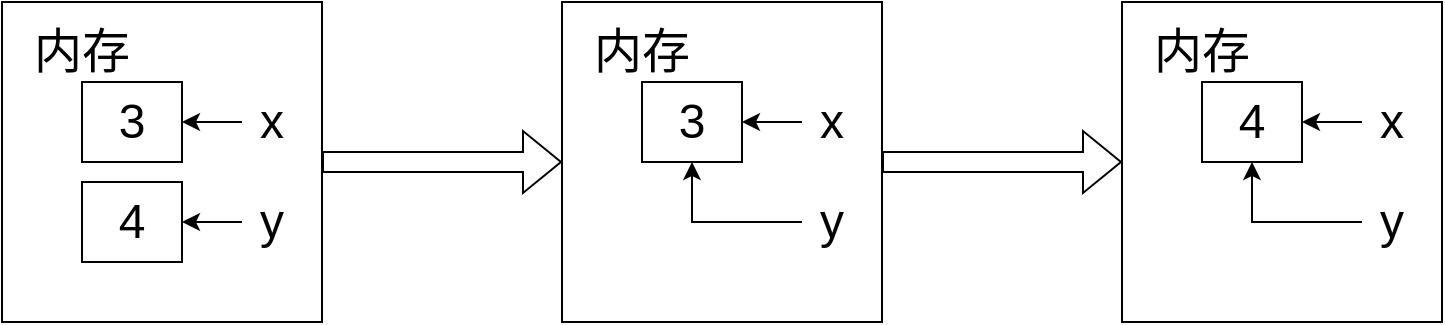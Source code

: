 <mxfile version="22.0.3" type="device">
  <diagram name="第 1 页" id="MJvgGwpGCOVVxtY8QCZp">
    <mxGraphModel dx="1466" dy="940" grid="1" gridSize="10" guides="1" tooltips="1" connect="1" arrows="1" fold="1" page="1" pageScale="1" pageWidth="827" pageHeight="1169" math="0" shadow="0">
      <root>
        <mxCell id="0" />
        <mxCell id="1" parent="0" />
        <mxCell id="xGFCBze4XClIVpRs8w4N-23" style="edgeStyle=orthogonalEdgeStyle;rounded=0;orthogonalLoop=1;jettySize=auto;html=1;entryX=0;entryY=0.5;entryDx=0;entryDy=0;shape=flexArrow;" edge="1" parent="1" source="xGFCBze4XClIVpRs8w4N-1" target="xGFCBze4XClIVpRs8w4N-15">
          <mxGeometry relative="1" as="geometry" />
        </mxCell>
        <mxCell id="xGFCBze4XClIVpRs8w4N-1" value="" style="rounded=0;whiteSpace=wrap;html=1;" vertex="1" parent="1">
          <mxGeometry width="160" height="160" as="geometry" />
        </mxCell>
        <mxCell id="xGFCBze4XClIVpRs8w4N-2" value="&lt;font style=&quot;font-size: 24px;&quot;&gt;内存&lt;/font&gt;" style="text;html=1;strokeColor=none;fillColor=none;align=center;verticalAlign=middle;whiteSpace=wrap;rounded=0;" vertex="1" parent="1">
          <mxGeometry x="10" y="10" width="60" height="30" as="geometry" />
        </mxCell>
        <mxCell id="xGFCBze4XClIVpRs8w4N-3" value="&lt;font style=&quot;font-size: 24px;&quot;&gt;3&lt;/font&gt;" style="rounded=0;whiteSpace=wrap;html=1;" vertex="1" parent="1">
          <mxGeometry x="40" y="40" width="50" height="40" as="geometry" />
        </mxCell>
        <mxCell id="xGFCBze4XClIVpRs8w4N-6" style="edgeStyle=orthogonalEdgeStyle;rounded=0;orthogonalLoop=1;jettySize=auto;html=1;fillColor=default;entryX=1;entryY=0.5;entryDx=0;entryDy=0;" edge="1" parent="1" source="xGFCBze4XClIVpRs8w4N-4" target="xGFCBze4XClIVpRs8w4N-3">
          <mxGeometry relative="1" as="geometry">
            <mxPoint x="110" y="70" as="targetPoint" />
          </mxGeometry>
        </mxCell>
        <mxCell id="xGFCBze4XClIVpRs8w4N-4" value="&lt;font style=&quot;font-size: 24px;&quot;&gt;x&lt;/font&gt;" style="text;html=1;strokeColor=none;fillColor=none;align=center;verticalAlign=middle;whiteSpace=wrap;rounded=0;" vertex="1" parent="1">
          <mxGeometry x="120" y="50" width="30" height="20" as="geometry" />
        </mxCell>
        <mxCell id="xGFCBze4XClIVpRs8w4N-11" value="&lt;font style=&quot;font-size: 24px;&quot;&gt;4&lt;/font&gt;" style="rounded=0;whiteSpace=wrap;html=1;" vertex="1" parent="1">
          <mxGeometry x="40" y="90" width="50" height="40" as="geometry" />
        </mxCell>
        <mxCell id="xGFCBze4XClIVpRs8w4N-12" style="edgeStyle=orthogonalEdgeStyle;rounded=0;orthogonalLoop=1;jettySize=auto;html=1;fillColor=default;entryX=1;entryY=0.5;entryDx=0;entryDy=0;" edge="1" parent="1" source="xGFCBze4XClIVpRs8w4N-13" target="xGFCBze4XClIVpRs8w4N-11">
          <mxGeometry relative="1" as="geometry">
            <mxPoint x="110" y="120" as="targetPoint" />
          </mxGeometry>
        </mxCell>
        <mxCell id="xGFCBze4XClIVpRs8w4N-13" value="&lt;font style=&quot;font-size: 24px;&quot;&gt;y&lt;/font&gt;" style="text;html=1;strokeColor=none;fillColor=none;align=center;verticalAlign=middle;whiteSpace=wrap;rounded=0;" vertex="1" parent="1">
          <mxGeometry x="120" y="100" width="30" height="20" as="geometry" />
        </mxCell>
        <mxCell id="xGFCBze4XClIVpRs8w4N-31" style="edgeStyle=orthogonalEdgeStyle;rounded=0;orthogonalLoop=1;jettySize=auto;html=1;entryX=0;entryY=0.5;entryDx=0;entryDy=0;shape=flexArrow;" edge="1" parent="1" source="xGFCBze4XClIVpRs8w4N-15" target="xGFCBze4XClIVpRs8w4N-24">
          <mxGeometry relative="1" as="geometry" />
        </mxCell>
        <mxCell id="xGFCBze4XClIVpRs8w4N-15" value="" style="rounded=0;whiteSpace=wrap;html=1;" vertex="1" parent="1">
          <mxGeometry x="280" width="160" height="160" as="geometry" />
        </mxCell>
        <mxCell id="xGFCBze4XClIVpRs8w4N-16" value="&lt;font style=&quot;font-size: 24px;&quot;&gt;内存&lt;/font&gt;" style="text;html=1;strokeColor=none;fillColor=none;align=center;verticalAlign=middle;whiteSpace=wrap;rounded=0;" vertex="1" parent="1">
          <mxGeometry x="290" y="10" width="60" height="30" as="geometry" />
        </mxCell>
        <mxCell id="xGFCBze4XClIVpRs8w4N-17" value="&lt;font style=&quot;font-size: 24px;&quot;&gt;3&lt;/font&gt;" style="rounded=0;whiteSpace=wrap;html=1;" vertex="1" parent="1">
          <mxGeometry x="320" y="40" width="50" height="40" as="geometry" />
        </mxCell>
        <mxCell id="xGFCBze4XClIVpRs8w4N-18" style="edgeStyle=orthogonalEdgeStyle;rounded=0;orthogonalLoop=1;jettySize=auto;html=1;fillColor=default;entryX=1;entryY=0.5;entryDx=0;entryDy=0;" edge="1" parent="1" source="xGFCBze4XClIVpRs8w4N-19" target="xGFCBze4XClIVpRs8w4N-17">
          <mxGeometry relative="1" as="geometry">
            <mxPoint x="390" y="70" as="targetPoint" />
          </mxGeometry>
        </mxCell>
        <mxCell id="xGFCBze4XClIVpRs8w4N-19" value="&lt;font style=&quot;font-size: 24px;&quot;&gt;x&lt;/font&gt;" style="text;html=1;strokeColor=none;fillColor=none;align=center;verticalAlign=middle;whiteSpace=wrap;rounded=0;" vertex="1" parent="1">
          <mxGeometry x="400" y="50" width="30" height="20" as="geometry" />
        </mxCell>
        <mxCell id="xGFCBze4XClIVpRs8w4N-21" style="edgeStyle=orthogonalEdgeStyle;rounded=0;orthogonalLoop=1;jettySize=auto;html=1;fillColor=default;entryX=0.5;entryY=1;entryDx=0;entryDy=0;" edge="1" parent="1" source="xGFCBze4XClIVpRs8w4N-22" target="xGFCBze4XClIVpRs8w4N-17">
          <mxGeometry relative="1" as="geometry">
            <mxPoint x="370" y="110" as="targetPoint" />
          </mxGeometry>
        </mxCell>
        <mxCell id="xGFCBze4XClIVpRs8w4N-22" value="&lt;font style=&quot;font-size: 24px;&quot;&gt;y&lt;/font&gt;" style="text;html=1;strokeColor=none;fillColor=none;align=center;verticalAlign=middle;whiteSpace=wrap;rounded=0;" vertex="1" parent="1">
          <mxGeometry x="400" y="100" width="30" height="20" as="geometry" />
        </mxCell>
        <mxCell id="xGFCBze4XClIVpRs8w4N-24" value="" style="rounded=0;whiteSpace=wrap;html=1;" vertex="1" parent="1">
          <mxGeometry x="560" width="160" height="160" as="geometry" />
        </mxCell>
        <mxCell id="xGFCBze4XClIVpRs8w4N-25" value="&lt;font style=&quot;font-size: 24px;&quot;&gt;内存&lt;/font&gt;" style="text;html=1;strokeColor=none;fillColor=none;align=center;verticalAlign=middle;whiteSpace=wrap;rounded=0;" vertex="1" parent="1">
          <mxGeometry x="570" y="10" width="60" height="30" as="geometry" />
        </mxCell>
        <mxCell id="xGFCBze4XClIVpRs8w4N-26" value="&lt;font style=&quot;font-size: 24px;&quot;&gt;4&lt;/font&gt;" style="rounded=0;whiteSpace=wrap;html=1;" vertex="1" parent="1">
          <mxGeometry x="600" y="40" width="50" height="40" as="geometry" />
        </mxCell>
        <mxCell id="xGFCBze4XClIVpRs8w4N-27" style="edgeStyle=orthogonalEdgeStyle;rounded=0;orthogonalLoop=1;jettySize=auto;html=1;fillColor=default;entryX=1;entryY=0.5;entryDx=0;entryDy=0;" edge="1" parent="1" source="xGFCBze4XClIVpRs8w4N-28" target="xGFCBze4XClIVpRs8w4N-26">
          <mxGeometry relative="1" as="geometry">
            <mxPoint x="670" y="70" as="targetPoint" />
          </mxGeometry>
        </mxCell>
        <mxCell id="xGFCBze4XClIVpRs8w4N-28" value="&lt;font style=&quot;font-size: 24px;&quot;&gt;x&lt;/font&gt;" style="text;html=1;strokeColor=none;fillColor=none;align=center;verticalAlign=middle;whiteSpace=wrap;rounded=0;" vertex="1" parent="1">
          <mxGeometry x="680" y="50" width="30" height="20" as="geometry" />
        </mxCell>
        <mxCell id="xGFCBze4XClIVpRs8w4N-29" style="edgeStyle=orthogonalEdgeStyle;rounded=0;orthogonalLoop=1;jettySize=auto;html=1;fillColor=default;entryX=0.5;entryY=1;entryDx=0;entryDy=0;" edge="1" parent="1" source="xGFCBze4XClIVpRs8w4N-30" target="xGFCBze4XClIVpRs8w4N-26">
          <mxGeometry relative="1" as="geometry">
            <mxPoint x="650" y="110" as="targetPoint" />
          </mxGeometry>
        </mxCell>
        <mxCell id="xGFCBze4XClIVpRs8w4N-30" value="&lt;font style=&quot;font-size: 24px;&quot;&gt;y&lt;/font&gt;" style="text;html=1;strokeColor=none;fillColor=none;align=center;verticalAlign=middle;whiteSpace=wrap;rounded=0;" vertex="1" parent="1">
          <mxGeometry x="680" y="100" width="30" height="20" as="geometry" />
        </mxCell>
      </root>
    </mxGraphModel>
  </diagram>
</mxfile>
